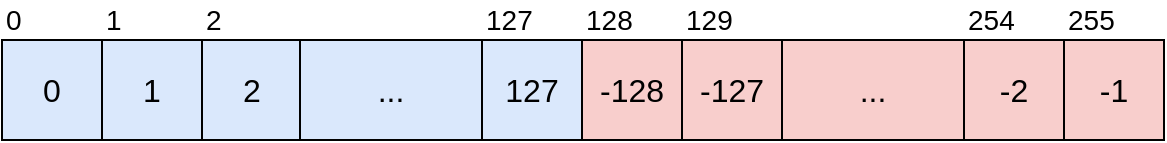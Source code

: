 <mxfile version="15.7.4" type="device"><diagram id="549SJtIKuonQOhPUWoWu" name="Page-1"><mxGraphModel dx="868" dy="411" grid="1" gridSize="10" guides="1" tooltips="1" connect="1" arrows="1" fold="1" page="1" pageScale="1" pageWidth="827" pageHeight="1169" math="0" shadow="0"><root><mxCell id="0"/><mxCell id="1" parent="0"/><mxCell id="RSDqXDCnSXZi_ykQqgQ--1" value="&lt;font style=&quot;font-size: 16px&quot;&gt;0&lt;/font&gt;" style="rounded=0;whiteSpace=wrap;html=1;fillColor=#dae8fc;strokeColor=default;" vertex="1" parent="1"><mxGeometry x="160" y="140" width="50" height="50" as="geometry"/></mxCell><mxCell id="RSDqXDCnSXZi_ykQqgQ--2" value="&lt;font style=&quot;font-size: 16px&quot;&gt;1&lt;/font&gt;" style="rounded=0;whiteSpace=wrap;html=1;fillColor=#dae8fc;strokeColor=default;" vertex="1" parent="1"><mxGeometry x="210" y="140" width="50" height="50" as="geometry"/></mxCell><mxCell id="RSDqXDCnSXZi_ykQqgQ--3" value="&lt;font style=&quot;font-size: 16px&quot;&gt;2&lt;/font&gt;" style="rounded=0;whiteSpace=wrap;html=1;fillColor=#dae8fc;strokeColor=default;" vertex="1" parent="1"><mxGeometry x="260" y="140" width="50" height="50" as="geometry"/></mxCell><mxCell id="RSDqXDCnSXZi_ykQqgQ--4" value="&lt;font style=&quot;font-size: 16px&quot;&gt;...&lt;/font&gt;" style="rounded=0;whiteSpace=wrap;html=1;fillColor=#dae8fc;strokeColor=default;" vertex="1" parent="1"><mxGeometry x="309" y="140" width="91" height="50" as="geometry"/></mxCell><mxCell id="RSDqXDCnSXZi_ykQqgQ--5" value="&lt;font style=&quot;font-size: 16px&quot;&gt;127&lt;/font&gt;" style="rounded=0;whiteSpace=wrap;html=1;fillColor=#dae8fc;strokeColor=default;" vertex="1" parent="1"><mxGeometry x="400" y="140" width="50" height="50" as="geometry"/></mxCell><mxCell id="RSDqXDCnSXZi_ykQqgQ--6" value="&lt;font style=&quot;font-size: 16px&quot;&gt;-128&lt;/font&gt;" style="rounded=0;whiteSpace=wrap;html=1;fillColor=#f8cecc;strokeColor=default;" vertex="1" parent="1"><mxGeometry x="450" y="140" width="50" height="50" as="geometry"/></mxCell><mxCell id="RSDqXDCnSXZi_ykQqgQ--7" value="&lt;font style=&quot;font-size: 16px&quot;&gt;-127&lt;/font&gt;" style="rounded=0;whiteSpace=wrap;html=1;fillColor=#f8cecc;strokeColor=default;" vertex="1" parent="1"><mxGeometry x="500" y="140" width="50" height="50" as="geometry"/></mxCell><mxCell id="RSDqXDCnSXZi_ykQqgQ--8" value="&lt;font style=&quot;font-size: 16px&quot;&gt;...&lt;/font&gt;" style="rounded=0;whiteSpace=wrap;html=1;fillColor=#f8cecc;strokeColor=default;" vertex="1" parent="1"><mxGeometry x="550" y="140" width="91" height="50" as="geometry"/></mxCell><mxCell id="RSDqXDCnSXZi_ykQqgQ--9" value="&lt;font style=&quot;font-size: 16px&quot;&gt;-2&lt;/font&gt;" style="rounded=0;whiteSpace=wrap;html=1;fillColor=#f8cecc;strokeColor=default;" vertex="1" parent="1"><mxGeometry x="641" y="140" width="50" height="50" as="geometry"/></mxCell><mxCell id="RSDqXDCnSXZi_ykQqgQ--10" value="&lt;font style=&quot;font-size: 16px&quot;&gt;-1&lt;/font&gt;" style="rounded=0;whiteSpace=wrap;html=1;fillColor=#f8cecc;strokeColor=default;" vertex="1" parent="1"><mxGeometry x="691" y="140" width="50" height="50" as="geometry"/></mxCell><mxCell id="RSDqXDCnSXZi_ykQqgQ--11" value="&lt;div style=&quot;font-size: 14px&quot; align=&quot;left&quot;&gt;&lt;font style=&quot;font-size: 14px&quot;&gt;0&lt;/font&gt;&lt;/div&gt;" style="text;html=1;strokeColor=none;fillColor=none;align=left;verticalAlign=middle;whiteSpace=wrap;rounded=0;fontSize=16;" vertex="1" parent="1"><mxGeometry x="160" y="120" width="30" height="20" as="geometry"/></mxCell><mxCell id="RSDqXDCnSXZi_ykQqgQ--13" value="&lt;div style=&quot;font-size: 14px&quot; align=&quot;left&quot;&gt;1&lt;/div&gt;" style="text;html=1;strokeColor=none;fillColor=none;align=left;verticalAlign=middle;whiteSpace=wrap;rounded=0;fontSize=16;" vertex="1" parent="1"><mxGeometry x="210" y="120" width="30" height="20" as="geometry"/></mxCell><mxCell id="RSDqXDCnSXZi_ykQqgQ--14" value="&lt;div style=&quot;font-size: 14px&quot; align=&quot;left&quot;&gt;2&lt;/div&gt;" style="text;html=1;strokeColor=none;fillColor=none;align=left;verticalAlign=middle;whiteSpace=wrap;rounded=0;fontSize=16;" vertex="1" parent="1"><mxGeometry x="260" y="120" width="30" height="20" as="geometry"/></mxCell><mxCell id="RSDqXDCnSXZi_ykQqgQ--15" value="&lt;div style=&quot;font-size: 14px&quot; align=&quot;left&quot;&gt;127&lt;br&gt;&lt;/div&gt;" style="text;html=1;strokeColor=none;fillColor=none;align=left;verticalAlign=middle;whiteSpace=wrap;rounded=0;fontSize=16;" vertex="1" parent="1"><mxGeometry x="400" y="120" width="30" height="20" as="geometry"/></mxCell><mxCell id="RSDqXDCnSXZi_ykQqgQ--16" value="&lt;div style=&quot;font-size: 14px&quot; align=&quot;left&quot;&gt;128&lt;/div&gt;" style="text;html=1;strokeColor=none;fillColor=none;align=left;verticalAlign=middle;whiteSpace=wrap;rounded=0;fontSize=16;" vertex="1" parent="1"><mxGeometry x="450" y="120" width="30" height="20" as="geometry"/></mxCell><mxCell id="RSDqXDCnSXZi_ykQqgQ--17" value="&lt;div style=&quot;font-size: 14px&quot; align=&quot;left&quot;&gt;129&lt;/div&gt;" style="text;html=1;strokeColor=none;fillColor=none;align=left;verticalAlign=middle;whiteSpace=wrap;rounded=0;fontSize=16;" vertex="1" parent="1"><mxGeometry x="500" y="120" width="30" height="20" as="geometry"/></mxCell><mxCell id="RSDqXDCnSXZi_ykQqgQ--18" value="&lt;div style=&quot;font-size: 14px&quot; align=&quot;left&quot;&gt;254&lt;br&gt;&lt;/div&gt;" style="text;html=1;strokeColor=none;fillColor=none;align=left;verticalAlign=middle;whiteSpace=wrap;rounded=0;fontSize=16;" vertex="1" parent="1"><mxGeometry x="641" y="120" width="30" height="20" as="geometry"/></mxCell><mxCell id="RSDqXDCnSXZi_ykQqgQ--19" value="&lt;div style=&quot;font-size: 14px&quot; align=&quot;left&quot;&gt;255&lt;/div&gt;" style="text;html=1;strokeColor=none;fillColor=none;align=left;verticalAlign=middle;whiteSpace=wrap;rounded=0;fontSize=16;" vertex="1" parent="1"><mxGeometry x="691" y="120" width="30" height="20" as="geometry"/></mxCell></root></mxGraphModel></diagram></mxfile>